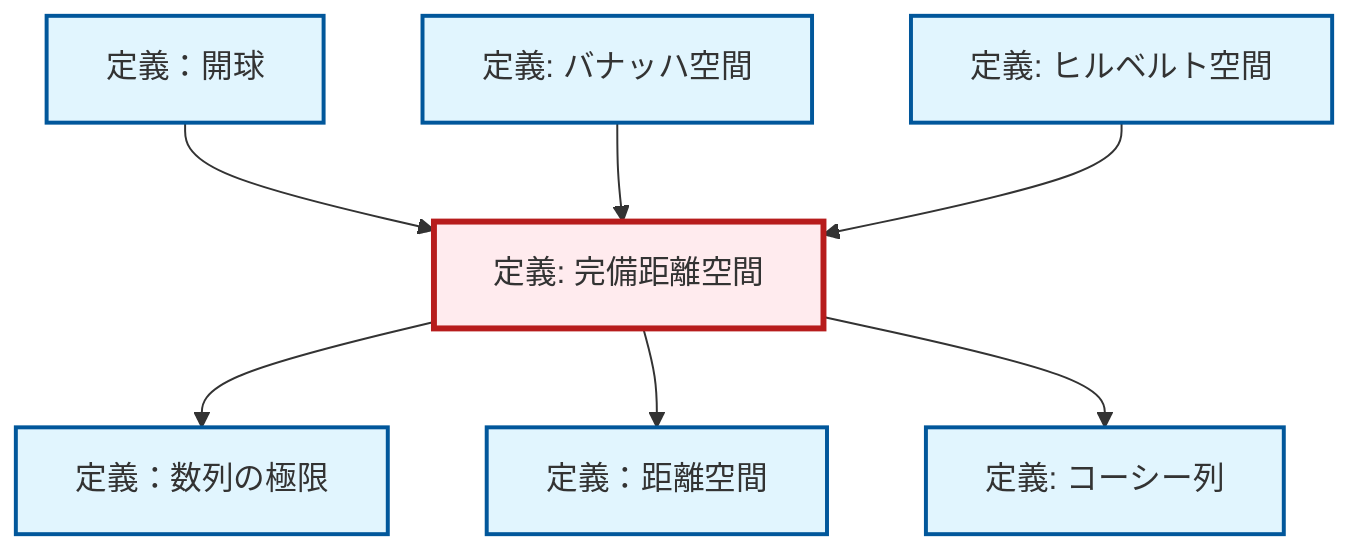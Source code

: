 graph TD
    classDef definition fill:#e1f5fe,stroke:#01579b,stroke-width:2px
    classDef theorem fill:#f3e5f5,stroke:#4a148c,stroke-width:2px
    classDef axiom fill:#fff3e0,stroke:#e65100,stroke-width:2px
    classDef example fill:#e8f5e9,stroke:#1b5e20,stroke-width:2px
    classDef current fill:#ffebee,stroke:#b71c1c,stroke-width:3px
    def-hilbert-space["定義: ヒルベルト空間"]:::definition
    def-banach-space["定義: バナッハ空間"]:::definition
    def-metric-space["定義：距離空間"]:::definition
    def-cauchy-sequence["定義: コーシー列"]:::definition
    def-open-ball["定義：開球"]:::definition
    def-complete-metric-space["定義: 完備距離空間"]:::definition
    def-limit["定義：数列の極限"]:::definition
    def-complete-metric-space --> def-limit
    def-open-ball --> def-complete-metric-space
    def-complete-metric-space --> def-metric-space
    def-banach-space --> def-complete-metric-space
    def-complete-metric-space --> def-cauchy-sequence
    def-hilbert-space --> def-complete-metric-space
    class def-complete-metric-space current